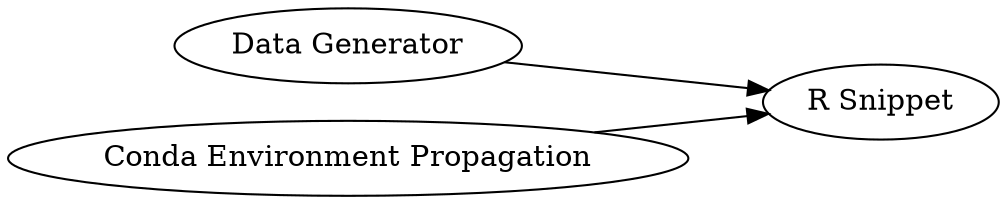 digraph {
	3 [label="Data Generator"]
	5 [label="Conda Environment Propagation"]
	6 [label="R Snippet"]
	3 -> 6
	5 -> 6
	rankdir=LR
}
